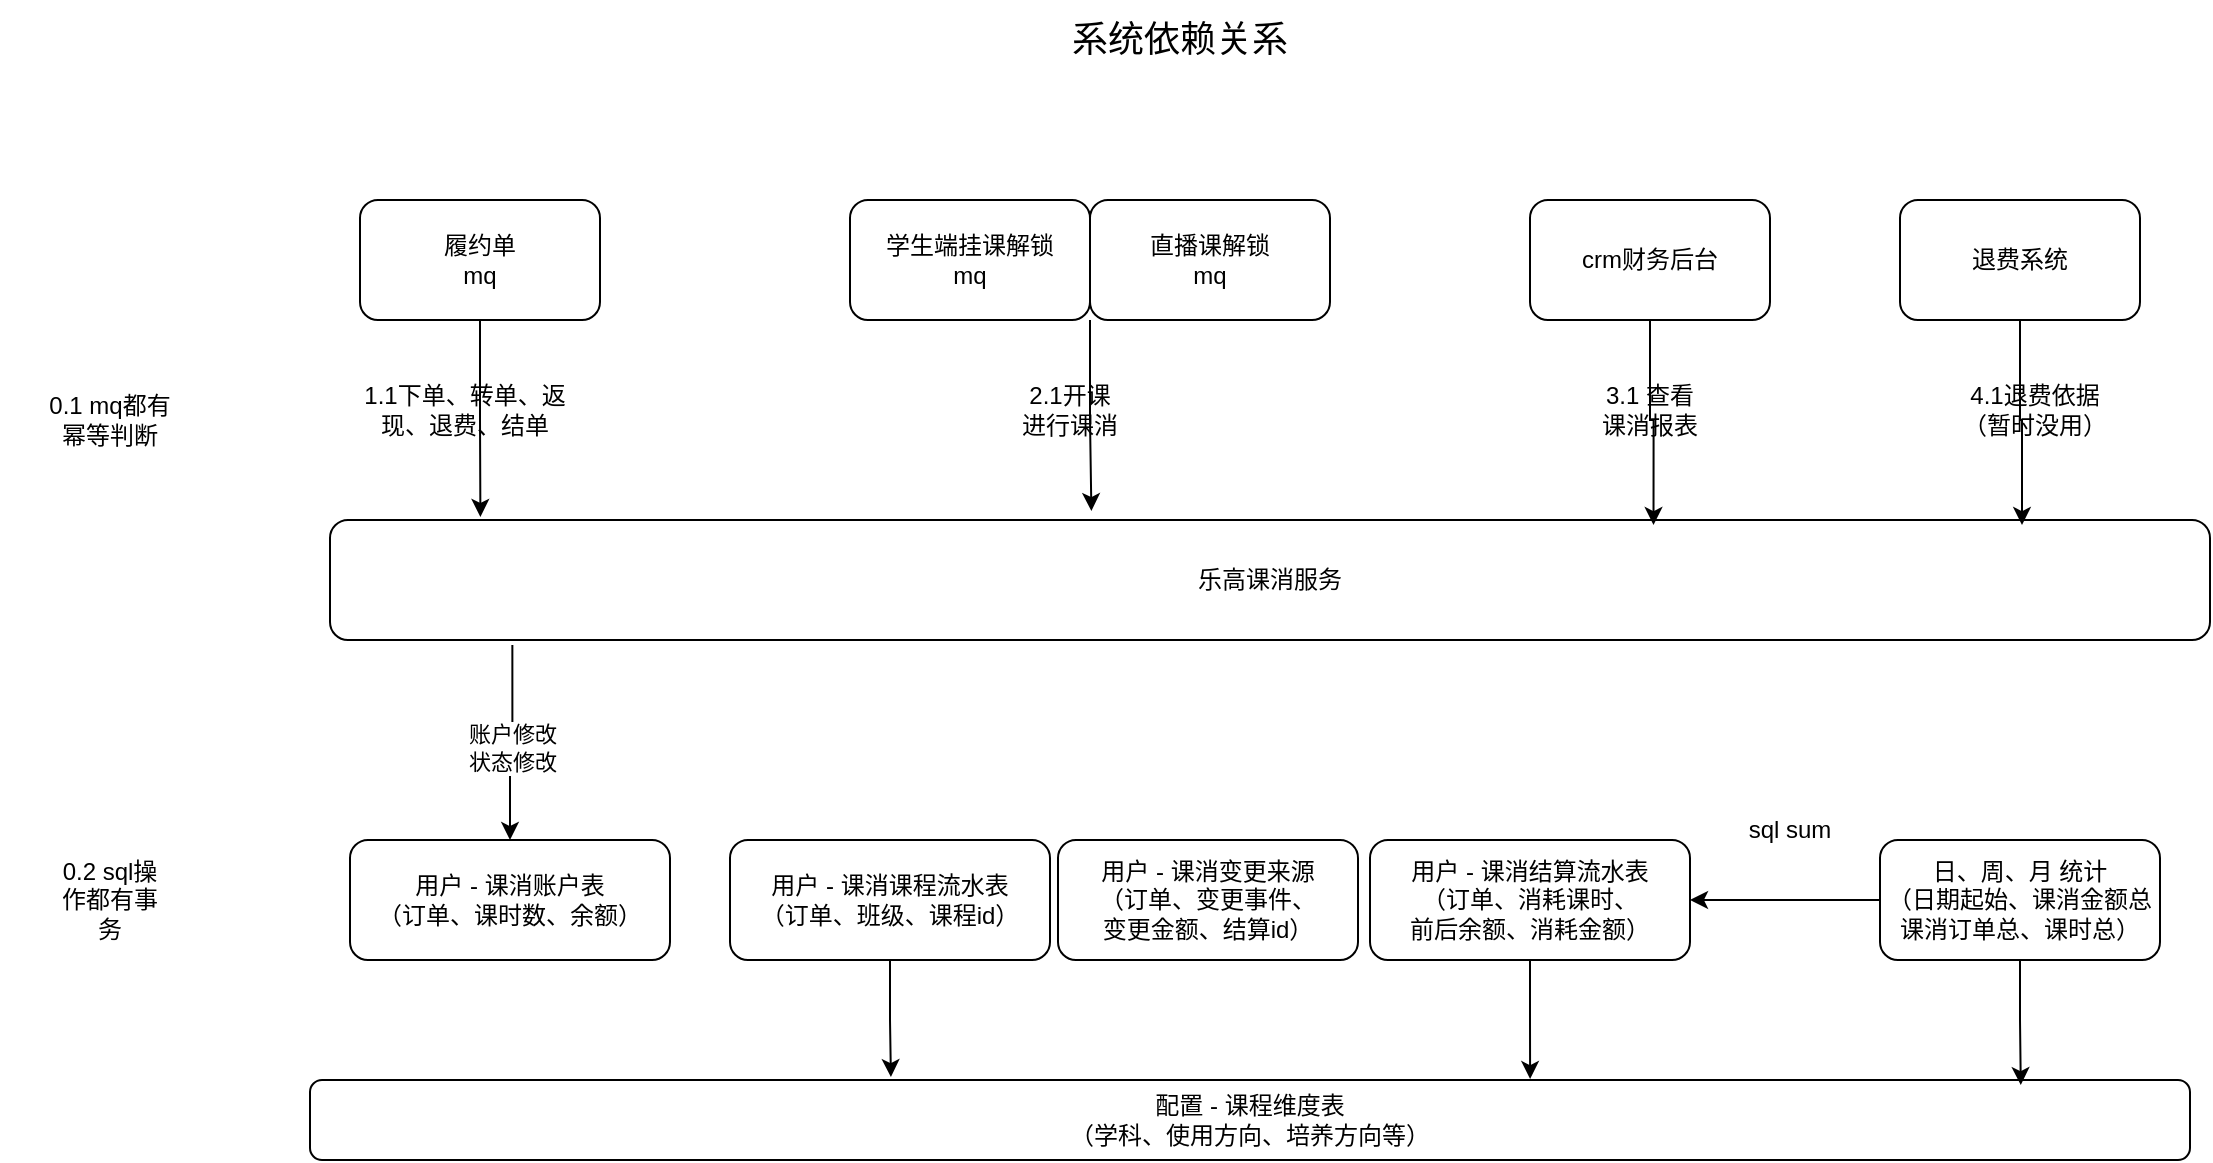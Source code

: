 <mxfile version="24.7.17">
  <diagram name="第 1 页" id="vsfwroW1HJ1qrRivyFGg">
    <mxGraphModel dx="1434" dy="755" grid="1" gridSize="10" guides="1" tooltips="1" connect="1" arrows="1" fold="1" page="1" pageScale="1" pageWidth="827" pageHeight="1169" math="0" shadow="0">
      <root>
        <mxCell id="0" />
        <mxCell id="1" parent="0" />
        <mxCell id="nJXdHBnAXh9dm8N67HSL-1" value="履约单&lt;div&gt;mq&lt;/div&gt;" style="rounded=1;whiteSpace=wrap;html=1;" vertex="1" parent="1">
          <mxGeometry x="365" y="230" width="120" height="60" as="geometry" />
        </mxCell>
        <mxCell id="nJXdHBnAXh9dm8N67HSL-46" style="edgeStyle=orthogonalEdgeStyle;rounded=0;orthogonalLoop=1;jettySize=auto;html=1;exitX=0.097;exitY=1.042;exitDx=0;exitDy=0;entryX=0.5;entryY=0;entryDx=0;entryDy=0;exitPerimeter=0;" edge="1" parent="1" source="nJXdHBnAXh9dm8N67HSL-2" target="nJXdHBnAXh9dm8N67HSL-12">
          <mxGeometry relative="1" as="geometry" />
        </mxCell>
        <mxCell id="nJXdHBnAXh9dm8N67HSL-47" value="账户修改&lt;br&gt;状态修改" style="edgeLabel;html=1;align=center;verticalAlign=middle;resizable=0;points=[];" vertex="1" connectable="0" parent="nJXdHBnAXh9dm8N67HSL-46">
          <mxGeometry x="0.058" y="1" relative="1" as="geometry">
            <mxPoint as="offset" />
          </mxGeometry>
        </mxCell>
        <mxCell id="nJXdHBnAXh9dm8N67HSL-2" value="乐高课消服务" style="rounded=1;whiteSpace=wrap;html=1;" vertex="1" parent="1">
          <mxGeometry x="350" y="390" width="940" height="60" as="geometry" />
        </mxCell>
        <mxCell id="nJXdHBnAXh9dm8N67HSL-8" value="学生端挂课解锁&lt;br&gt;mq" style="rounded=1;whiteSpace=wrap;html=1;" vertex="1" parent="1">
          <mxGeometry x="610" y="230" width="120" height="60" as="geometry" />
        </mxCell>
        <mxCell id="nJXdHBnAXh9dm8N67HSL-9" value="直播课解锁&lt;br&gt;mq" style="rounded=1;whiteSpace=wrap;html=1;" vertex="1" parent="1">
          <mxGeometry x="730" y="230" width="120" height="60" as="geometry" />
        </mxCell>
        <mxCell id="nJXdHBnAXh9dm8N67HSL-10" value="crm财务后台" style="rounded=1;whiteSpace=wrap;html=1;" vertex="1" parent="1">
          <mxGeometry x="950" y="230" width="120" height="60" as="geometry" />
        </mxCell>
        <mxCell id="nJXdHBnAXh9dm8N67HSL-11" value="退费系统" style="rounded=1;whiteSpace=wrap;html=1;" vertex="1" parent="1">
          <mxGeometry x="1135" y="230" width="120" height="60" as="geometry" />
        </mxCell>
        <mxCell id="nJXdHBnAXh9dm8N67HSL-12" value="用户 - 课消账户表&lt;div&gt;（订单、课时数、余额）&lt;/div&gt;" style="rounded=1;whiteSpace=wrap;html=1;" vertex="1" parent="1">
          <mxGeometry x="360" y="550" width="160" height="60" as="geometry" />
        </mxCell>
        <mxCell id="nJXdHBnAXh9dm8N67HSL-13" value="用户 - 课消课程流水表&lt;div&gt;（订单、班级、课程id）&lt;/div&gt;" style="rounded=1;whiteSpace=wrap;html=1;" vertex="1" parent="1">
          <mxGeometry x="550" y="550" width="160" height="60" as="geometry" />
        </mxCell>
        <mxCell id="nJXdHBnAXh9dm8N67HSL-14" value="用户 - 课消结算流水表&lt;div&gt;（订单、消耗课时、&lt;/div&gt;&lt;div&gt;前后余额、消耗金额）&lt;/div&gt;" style="rounded=1;whiteSpace=wrap;html=1;" vertex="1" parent="1">
          <mxGeometry x="870" y="550" width="160" height="60" as="geometry" />
        </mxCell>
        <mxCell id="nJXdHBnAXh9dm8N67HSL-15" value="用户 - 课消变更来源&lt;div&gt;（订单、变更事件、&lt;/div&gt;&lt;div&gt;变更金额、结算id）&lt;/div&gt;" style="rounded=1;whiteSpace=wrap;html=1;" vertex="1" parent="1">
          <mxGeometry x="714" y="550" width="150" height="60" as="geometry" />
        </mxCell>
        <mxCell id="nJXdHBnAXh9dm8N67HSL-28" style="edgeStyle=orthogonalEdgeStyle;rounded=0;orthogonalLoop=1;jettySize=auto;html=1;exitX=0;exitY=0.5;exitDx=0;exitDy=0;entryX=1;entryY=0.5;entryDx=0;entryDy=0;" edge="1" parent="1" source="nJXdHBnAXh9dm8N67HSL-16" target="nJXdHBnAXh9dm8N67HSL-14">
          <mxGeometry relative="1" as="geometry" />
        </mxCell>
        <mxCell id="nJXdHBnAXh9dm8N67HSL-16" value="日、周、月 统计&lt;div&gt;（日期起始、课消金额总&lt;/div&gt;&lt;div&gt;课消订单总、课时总）&lt;/div&gt;" style="rounded=1;whiteSpace=wrap;html=1;" vertex="1" parent="1">
          <mxGeometry x="1125" y="550" width="140" height="60" as="geometry" />
        </mxCell>
        <mxCell id="nJXdHBnAXh9dm8N67HSL-17" value="配置 - 课程维度表&lt;div&gt;（学科、使用方向、培养方向等）&lt;/div&gt;" style="rounded=1;whiteSpace=wrap;html=1;" vertex="1" parent="1">
          <mxGeometry x="340" y="670" width="940" height="40" as="geometry" />
        </mxCell>
        <mxCell id="nJXdHBnAXh9dm8N67HSL-21" value="1.1下单、转单、返现、退费、结单" style="text;html=1;align=center;verticalAlign=middle;whiteSpace=wrap;rounded=0;" vertex="1" parent="1">
          <mxGeometry x="365" y="320" width="105" height="30" as="geometry" />
        </mxCell>
        <mxCell id="nJXdHBnAXh9dm8N67HSL-32" value="&lt;font style=&quot;font-size: 18px;&quot;&gt;系统依赖关系&lt;/font&gt;" style="text;html=1;align=center;verticalAlign=middle;whiteSpace=wrap;rounded=0;" vertex="1" parent="1">
          <mxGeometry x="700" y="130" width="150" height="40" as="geometry" />
        </mxCell>
        <mxCell id="nJXdHBnAXh9dm8N67HSL-38" value="2.1开课&lt;div&gt;进行课消&lt;/div&gt;" style="text;html=1;align=center;verticalAlign=middle;whiteSpace=wrap;rounded=0;" vertex="1" parent="1">
          <mxGeometry x="690" y="320" width="60" height="30" as="geometry" />
        </mxCell>
        <mxCell id="nJXdHBnAXh9dm8N67HSL-39" value="3.1 查看&lt;div&gt;课消报表&lt;/div&gt;" style="text;html=1;align=center;verticalAlign=middle;whiteSpace=wrap;rounded=0;" vertex="1" parent="1">
          <mxGeometry x="980" y="320" width="60" height="30" as="geometry" />
        </mxCell>
        <mxCell id="nJXdHBnAXh9dm8N67HSL-40" value="4.1退费依据&lt;div&gt;（暂时没用）&lt;/div&gt;" style="text;html=1;align=center;verticalAlign=middle;whiteSpace=wrap;rounded=0;" vertex="1" parent="1">
          <mxGeometry x="1165" y="320" width="75" height="30" as="geometry" />
        </mxCell>
        <mxCell id="nJXdHBnAXh9dm8N67HSL-41" style="edgeStyle=orthogonalEdgeStyle;rounded=0;orthogonalLoop=1;jettySize=auto;html=1;exitX=0.5;exitY=1;exitDx=0;exitDy=0;entryX=0.91;entryY=0.063;entryDx=0;entryDy=0;entryPerimeter=0;" edge="1" parent="1" source="nJXdHBnAXh9dm8N67HSL-16" target="nJXdHBnAXh9dm8N67HSL-17">
          <mxGeometry relative="1" as="geometry" />
        </mxCell>
        <mxCell id="nJXdHBnAXh9dm8N67HSL-42" style="edgeStyle=orthogonalEdgeStyle;rounded=0;orthogonalLoop=1;jettySize=auto;html=1;exitX=0.5;exitY=1;exitDx=0;exitDy=0;entryX=0.08;entryY=-0.025;entryDx=0;entryDy=0;entryPerimeter=0;" edge="1" parent="1" source="nJXdHBnAXh9dm8N67HSL-1" target="nJXdHBnAXh9dm8N67HSL-2">
          <mxGeometry relative="1" as="geometry" />
        </mxCell>
        <mxCell id="nJXdHBnAXh9dm8N67HSL-43" style="edgeStyle=orthogonalEdgeStyle;rounded=0;orthogonalLoop=1;jettySize=auto;html=1;exitX=1;exitY=1;exitDx=0;exitDy=0;entryX=0.405;entryY=-0.075;entryDx=0;entryDy=0;entryPerimeter=0;" edge="1" parent="1" source="nJXdHBnAXh9dm8N67HSL-8" target="nJXdHBnAXh9dm8N67HSL-2">
          <mxGeometry relative="1" as="geometry" />
        </mxCell>
        <mxCell id="nJXdHBnAXh9dm8N67HSL-44" style="edgeStyle=orthogonalEdgeStyle;rounded=0;orthogonalLoop=1;jettySize=auto;html=1;exitX=0.5;exitY=1;exitDx=0;exitDy=0;entryX=0.704;entryY=0.042;entryDx=0;entryDy=0;entryPerimeter=0;" edge="1" parent="1" source="nJXdHBnAXh9dm8N67HSL-10" target="nJXdHBnAXh9dm8N67HSL-2">
          <mxGeometry relative="1" as="geometry" />
        </mxCell>
        <mxCell id="nJXdHBnAXh9dm8N67HSL-45" style="edgeStyle=orthogonalEdgeStyle;rounded=0;orthogonalLoop=1;jettySize=auto;html=1;exitX=0.5;exitY=1;exitDx=0;exitDy=0;entryX=0.9;entryY=0.042;entryDx=0;entryDy=0;entryPerimeter=0;" edge="1" parent="1" source="nJXdHBnAXh9dm8N67HSL-11" target="nJXdHBnAXh9dm8N67HSL-2">
          <mxGeometry relative="1" as="geometry" />
        </mxCell>
        <mxCell id="nJXdHBnAXh9dm8N67HSL-48" value="0.1 mq都有&lt;div&gt;幂等判断&lt;/div&gt;" style="text;html=1;align=center;verticalAlign=middle;whiteSpace=wrap;rounded=0;" vertex="1" parent="1">
          <mxGeometry x="185" y="310" width="110" height="60" as="geometry" />
        </mxCell>
        <mxCell id="nJXdHBnAXh9dm8N67HSL-49" value="0.2 sql操&lt;div&gt;作都有事务&lt;/div&gt;" style="text;html=1;align=center;verticalAlign=middle;whiteSpace=wrap;rounded=0;" vertex="1" parent="1">
          <mxGeometry x="210" y="565" width="60" height="30" as="geometry" />
        </mxCell>
        <mxCell id="nJXdHBnAXh9dm8N67HSL-50" value="sql sum" style="text;html=1;align=center;verticalAlign=middle;whiteSpace=wrap;rounded=0;" vertex="1" parent="1">
          <mxGeometry x="1050" y="530" width="60" height="30" as="geometry" />
        </mxCell>
        <mxCell id="nJXdHBnAXh9dm8N67HSL-53" style="edgeStyle=orthogonalEdgeStyle;rounded=0;orthogonalLoop=1;jettySize=auto;html=1;exitX=0.5;exitY=1;exitDx=0;exitDy=0;entryX=0.309;entryY=-0.037;entryDx=0;entryDy=0;entryPerimeter=0;" edge="1" parent="1" source="nJXdHBnAXh9dm8N67HSL-13" target="nJXdHBnAXh9dm8N67HSL-17">
          <mxGeometry relative="1" as="geometry" />
        </mxCell>
        <mxCell id="nJXdHBnAXh9dm8N67HSL-55" style="edgeStyle=orthogonalEdgeStyle;rounded=0;orthogonalLoop=1;jettySize=auto;html=1;exitX=0.5;exitY=1;exitDx=0;exitDy=0;entryX=0.649;entryY=-0.012;entryDx=0;entryDy=0;entryPerimeter=0;" edge="1" parent="1" source="nJXdHBnAXh9dm8N67HSL-14" target="nJXdHBnAXh9dm8N67HSL-17">
          <mxGeometry relative="1" as="geometry" />
        </mxCell>
      </root>
    </mxGraphModel>
  </diagram>
</mxfile>
